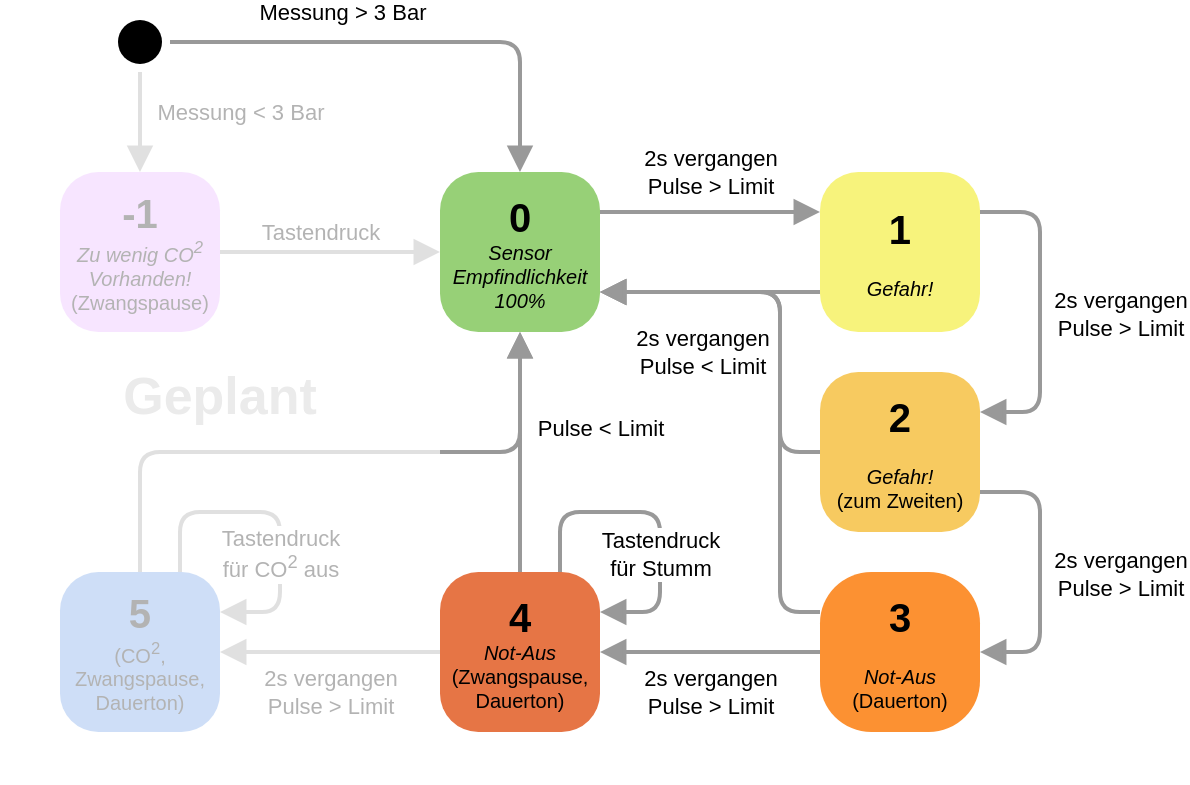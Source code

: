 <mxfile version="17.2.4" type="device"><diagram name="Page-1" id="58cdce13-f638-feb5-8d6f-7d28b1aa9fa0"><mxGraphModel dx="823" dy="512" grid="1" gridSize="10" guides="1" tooltips="1" connect="1" arrows="1" fold="1" page="1" pageScale="1" pageWidth="1100" pageHeight="850" background="none" math="0" shadow="0"><root><mxCell id="0"/><mxCell id="1" parent="0"/><mxCell id="382b91b5511bd0f7-1" value="" style="ellipse;html=1;shape=startState;fillColor=#000000;strokeColor=none;rounded=1;shadow=0;comic=0;labelBackgroundColor=none;fontFamily=Verdana;fontSize=12;fontColor=#000000;align=center;direction=south;" parent="1" vertex="1"><mxGeometry x="115" y="40" width="30" height="30" as="geometry"/></mxCell><mxCell id="382b91b5511bd0f7-6" value="&lt;div&gt;&lt;b&gt;&lt;font style=&quot;font-size: 20px;&quot;&gt;0&lt;/font&gt;&lt;/b&gt;&lt;/div&gt;&lt;div style=&quot;font-size: 10px;&quot;&gt;&lt;i&gt;Sensor Empfindlichkeit 100%&lt;/i&gt;&lt;br&gt;&lt;/div&gt;" style="rounded=1;whiteSpace=wrap;html=1;arcSize=24;fillColor=#97D077;strokeColor=none;shadow=0;comic=0;labelBackgroundColor=none;fontFamily=Helvetica;fontSize=12;fontColor=#000000;align=center;glass=0;" parent="1" vertex="1"><mxGeometry x="280" y="120" width="80" height="80" as="geometry"/></mxCell><mxCell id="2a3bc250acf0617d-9" style="edgeStyle=orthogonalEdgeStyle;html=1;labelBackgroundColor=none;endArrow=block;endSize=8;strokeColor=#999999;fontFamily=Verdana;fontSize=12;align=left;strokeWidth=2;endFill=1;" parent="1" source="382b91b5511bd0f7-1" target="382b91b5511bd0f7-6" edge="1"><mxGeometry relative="1" as="geometry"/></mxCell><mxCell id="F6XGW5SjtFo5AZFPFtz3-41" value="Messung &amp;gt; 3 Bar" style="edgeLabel;html=1;align=center;verticalAlign=middle;resizable=0;points=[];" parent="2a3bc250acf0617d-9" vertex="1" connectable="0"><mxGeometry x="-0.086" y="-2" relative="1" as="geometry"><mxPoint x="-24" y="-17" as="offset"/></mxGeometry></mxCell><mxCell id="F6XGW5SjtFo5AZFPFtz3-2" value="&lt;div&gt;&lt;b&gt;&lt;font style=&quot;font-size: 20px;&quot;&gt;1&lt;/font&gt;&lt;/b&gt;&lt;/div&gt;&lt;div style=&quot;font-size: 10px;&quot;&gt;&lt;br&gt;&lt;/div&gt;&lt;div style=&quot;font-size: 10px;&quot;&gt;&lt;i&gt;Gefahr!&lt;/i&gt;&lt;br&gt;&lt;/div&gt;" style="rounded=1;whiteSpace=wrap;html=1;arcSize=24;fillColor=#F7F37C;strokeColor=none;shadow=0;comic=0;labelBackgroundColor=none;fontFamily=Helvetica;fontSize=12;fontColor=#000000;align=center;glass=0;" parent="1" vertex="1"><mxGeometry x="470" y="120" width="80" height="80" as="geometry"/></mxCell><mxCell id="F6XGW5SjtFo5AZFPFtz3-3" value="&lt;div&gt;&lt;b&gt;&lt;font style=&quot;font-size: 20px;&quot;&gt;3&lt;/font&gt;&lt;/b&gt;&lt;/div&gt;&lt;div style=&quot;font-size: 10px;&quot;&gt;&lt;br&gt;&lt;/div&gt;&lt;div style=&quot;font-size: 10px;&quot;&gt;&lt;i&gt;Not-Aus&lt;/i&gt;&lt;br&gt;(Dauerton)&lt;br&gt;&lt;/div&gt;" style="rounded=1;whiteSpace=wrap;html=1;arcSize=32;fillColor=#FC9132;strokeColor=none;shadow=0;comic=0;labelBackgroundColor=none;fontFamily=Helvetica;fontSize=12;fontColor=#000000;align=center;glass=0;" parent="1" vertex="1"><mxGeometry x="470" y="320" width="80" height="80" as="geometry"/></mxCell><mxCell id="F6XGW5SjtFo5AZFPFtz3-6" value="&lt;div&gt;&lt;b&gt;&lt;font style=&quot;font-size: 20px;&quot;&gt;4&lt;/font&gt;&lt;/b&gt;&lt;/div&gt;&lt;div style=&quot;font-size: 10px;&quot;&gt;&lt;i&gt;Not-Aus&lt;/i&gt;&lt;br&gt;(Zwangspause, Dauerton)&lt;br&gt;&lt;/div&gt;" style="rounded=1;whiteSpace=wrap;html=1;arcSize=24;fillColor=#E67545;strokeColor=none;shadow=0;comic=0;labelBackgroundColor=none;fontFamily=Helvetica;fontSize=12;fontColor=#000000;align=center;glass=0;" parent="1" vertex="1"><mxGeometry x="280" y="320" width="80" height="80" as="geometry"/></mxCell><mxCell id="F6XGW5SjtFo5AZFPFtz3-7" style="edgeStyle=orthogonalEdgeStyle;html=1;labelBackgroundColor=none;endArrow=block;endSize=8;strokeColor=#999999;fontFamily=Verdana;fontSize=12;align=left;strokeWidth=2;endFill=1;entryX=0;entryY=0.25;entryDx=0;entryDy=0;exitX=1;exitY=0.25;exitDx=0;exitDy=0;" parent="1" source="382b91b5511bd0f7-6" target="F6XGW5SjtFo5AZFPFtz3-2" edge="1"><mxGeometry relative="1" as="geometry"><mxPoint x="170" y="170" as="sourcePoint"/><mxPoint x="250" y="170" as="targetPoint"/></mxGeometry></mxCell><mxCell id="F6XGW5SjtFo5AZFPFtz3-8" value="2s vergangen&lt;br&gt;Pulse &amp;gt; Limit" style="edgeLabel;html=1;align=center;verticalAlign=middle;resizable=0;points=[];" parent="F6XGW5SjtFo5AZFPFtz3-7" vertex="1" connectable="0"><mxGeometry x="0.022" relative="1" as="geometry"><mxPoint x="-1" y="-20" as="offset"/></mxGeometry></mxCell><mxCell id="F6XGW5SjtFo5AZFPFtz3-9" style="edgeStyle=orthogonalEdgeStyle;html=1;labelBackgroundColor=none;endArrow=block;endSize=8;strokeColor=#999999;fontFamily=Verdana;fontSize=12;align=left;strokeWidth=2;endFill=1;entryX=1;entryY=0.75;entryDx=0;entryDy=0;exitX=0;exitY=0.75;exitDx=0;exitDy=0;" parent="1" source="F6XGW5SjtFo5AZFPFtz3-2" target="382b91b5511bd0f7-6" edge="1"><mxGeometry relative="1" as="geometry"><mxPoint x="370" y="150" as="sourcePoint"/><mxPoint x="470" y="150" as="targetPoint"/></mxGeometry></mxCell><mxCell id="F6XGW5SjtFo5AZFPFtz3-10" value="2s vergangen&lt;br&gt;Pulse &amp;lt; Limit" style="edgeLabel;html=1;align=center;verticalAlign=middle;resizable=0;points=[];" parent="F6XGW5SjtFo5AZFPFtz3-9" vertex="1" connectable="0"><mxGeometry x="0.022" relative="1" as="geometry"><mxPoint x="-3" y="30" as="offset"/></mxGeometry></mxCell><mxCell id="F6XGW5SjtFo5AZFPFtz3-14" value="&lt;div&gt;&lt;b&gt;&lt;font style=&quot;font-size: 20px;&quot;&gt;2&lt;/font&gt;&lt;/b&gt;&lt;/div&gt;&lt;div style=&quot;font-size: 10px;&quot;&gt;&lt;br&gt;&lt;/div&gt;&lt;div style=&quot;font-size: 10px;&quot;&gt;&lt;i&gt;Gefahr!&lt;/i&gt;&lt;br&gt; (zum Zweiten)&lt;br&gt;&lt;/div&gt;" style="rounded=1;whiteSpace=wrap;html=1;arcSize=24;fillColor=#F7CA60;strokeColor=none;shadow=0;comic=0;labelBackgroundColor=none;fontFamily=Helvetica;fontSize=12;fontColor=#000000;align=center;glass=0;" parent="1" vertex="1"><mxGeometry x="470" y="220" width="80" height="80" as="geometry"/></mxCell><mxCell id="F6XGW5SjtFo5AZFPFtz3-15" style="edgeStyle=orthogonalEdgeStyle;html=1;labelBackgroundColor=none;endArrow=block;endSize=8;strokeColor=#999999;fontFamily=Verdana;fontSize=12;align=left;strokeWidth=2;endFill=1;exitX=1;exitY=0.25;exitDx=0;exitDy=0;entryX=1;entryY=0.25;entryDx=0;entryDy=0;" parent="1" source="F6XGW5SjtFo5AZFPFtz3-2" target="F6XGW5SjtFo5AZFPFtz3-14" edge="1"><mxGeometry relative="1" as="geometry"><mxPoint x="595" y="145" as="sourcePoint"/><mxPoint x="715" y="145" as="targetPoint"/><Array as="points"><mxPoint x="580" y="140"/><mxPoint x="580" y="240"/></Array></mxGeometry></mxCell><mxCell id="F6XGW5SjtFo5AZFPFtz3-16" value="&lt;div&gt;2s vergangen&lt;br&gt;&lt;/div&gt;&lt;div&gt;Pulse &amp;gt; Limit&lt;/div&gt;" style="edgeLabel;html=1;align=center;verticalAlign=middle;resizable=0;points=[];" parent="F6XGW5SjtFo5AZFPFtz3-15" vertex="1" connectable="0"><mxGeometry x="0.022" relative="1" as="geometry"><mxPoint x="40" y="-1" as="offset"/></mxGeometry></mxCell><mxCell id="F6XGW5SjtFo5AZFPFtz3-17" style="edgeStyle=orthogonalEdgeStyle;html=1;labelBackgroundColor=none;endArrow=block;endSize=8;strokeColor=#999999;fontFamily=Verdana;fontSize=12;align=left;strokeWidth=2;endFill=1;exitX=0;exitY=0.5;exitDx=0;exitDy=0;entryX=1;entryY=0.75;entryDx=0;entryDy=0;" parent="1" source="F6XGW5SjtFo5AZFPFtz3-14" target="382b91b5511bd0f7-6" edge="1"><mxGeometry relative="1" as="geometry"><mxPoint x="540" y="300" as="sourcePoint"/><mxPoint x="300" y="260" as="targetPoint"/><Array as="points"><mxPoint x="450" y="260"/><mxPoint x="450" y="180"/></Array></mxGeometry></mxCell><mxCell id="F6XGW5SjtFo5AZFPFtz3-19" style="edgeStyle=orthogonalEdgeStyle;html=1;labelBackgroundColor=none;endArrow=block;endSize=8;strokeColor=#999999;fontFamily=Verdana;fontSize=12;align=left;strokeWidth=2;endFill=1;exitX=1;exitY=0.75;exitDx=0;exitDy=0;entryX=1;entryY=0.5;entryDx=0;entryDy=0;" parent="1" source="F6XGW5SjtFo5AZFPFtz3-14" target="F6XGW5SjtFo5AZFPFtz3-3" edge="1"><mxGeometry relative="1" as="geometry"><mxPoint x="565" y="270" as="sourcePoint"/><mxPoint x="565" y="350" as="targetPoint"/><Array as="points"><mxPoint x="580" y="280"/><mxPoint x="580" y="360"/></Array></mxGeometry></mxCell><mxCell id="F6XGW5SjtFo5AZFPFtz3-20" value="2s vergangen&lt;br&gt;Pulse &amp;gt; Limit" style="edgeLabel;html=1;align=center;verticalAlign=middle;resizable=0;points=[];" parent="F6XGW5SjtFo5AZFPFtz3-19" vertex="1" connectable="0"><mxGeometry x="0.022" relative="1" as="geometry"><mxPoint x="40" y="-1" as="offset"/></mxGeometry></mxCell><mxCell id="F6XGW5SjtFo5AZFPFtz3-21" style="edgeStyle=orthogonalEdgeStyle;html=1;labelBackgroundColor=none;endArrow=block;endSize=8;strokeColor=#999999;fontFamily=Verdana;fontSize=12;align=left;strokeWidth=2;endFill=1;exitX=0;exitY=0.25;exitDx=0;exitDy=0;entryX=1;entryY=0.75;entryDx=0;entryDy=0;" parent="1" source="F6XGW5SjtFo5AZFPFtz3-3" target="382b91b5511bd0f7-6" edge="1"><mxGeometry relative="1" as="geometry"><mxPoint x="490" y="270" as="sourcePoint"/><mxPoint x="348" y="210" as="targetPoint"/><Array as="points"><mxPoint x="450" y="340"/><mxPoint x="450" y="180"/></Array></mxGeometry></mxCell><mxCell id="F6XGW5SjtFo5AZFPFtz3-23" style="edgeStyle=orthogonalEdgeStyle;html=1;labelBackgroundColor=none;endArrow=block;endSize=8;strokeColor=#999999;fontFamily=Verdana;fontSize=12;align=left;strokeWidth=2;endFill=1;entryX=1;entryY=0.5;entryDx=0;entryDy=0;exitX=0;exitY=0.5;exitDx=0;exitDy=0;" parent="1" source="F6XGW5SjtFo5AZFPFtz3-3" target="F6XGW5SjtFo5AZFPFtz3-6" edge="1"><mxGeometry relative="1" as="geometry"><mxPoint x="430" y="310" as="sourcePoint"/><mxPoint x="370" y="500" as="targetPoint"/><Array as="points"><mxPoint x="420" y="360"/><mxPoint x="420" y="360"/></Array></mxGeometry></mxCell><mxCell id="F6XGW5SjtFo5AZFPFtz3-24" value="2s vergangen&lt;br&gt;Pulse &amp;gt; Limit" style="edgeLabel;html=1;align=center;verticalAlign=middle;resizable=0;points=[];" parent="F6XGW5SjtFo5AZFPFtz3-23" vertex="1" connectable="0"><mxGeometry x="0.022" relative="1" as="geometry"><mxPoint x="1" y="20" as="offset"/></mxGeometry></mxCell><mxCell id="F6XGW5SjtFo5AZFPFtz3-25" style="edgeStyle=orthogonalEdgeStyle;html=1;labelBackgroundColor=none;endArrow=block;endSize=8;strokeColor=#999999;fontFamily=Verdana;fontSize=12;align=left;strokeWidth=2;endFill=1;exitX=0.5;exitY=0;exitDx=0;exitDy=0;entryX=0.5;entryY=1;entryDx=0;entryDy=0;" parent="1" source="F6XGW5SjtFo5AZFPFtz3-6" target="382b91b5511bd0f7-6" edge="1"><mxGeometry relative="1" as="geometry"><mxPoint x="490" y="350" as="sourcePoint"/><mxPoint x="230" y="250" as="targetPoint"/><Array as="points"><mxPoint x="320" y="320"/><mxPoint x="320" y="200"/></Array></mxGeometry></mxCell><mxCell id="F6XGW5SjtFo5AZFPFtz3-26" value="Pulse &amp;lt; Limit" style="edgeLabel;html=1;align=center;verticalAlign=middle;resizable=0;points=[];" parent="F6XGW5SjtFo5AZFPFtz3-25" vertex="1" connectable="0"><mxGeometry x="0.145" y="-2" relative="1" as="geometry"><mxPoint x="38" y="-4" as="offset"/></mxGeometry></mxCell><mxCell id="F6XGW5SjtFo5AZFPFtz3-28" style="edgeStyle=orthogonalEdgeStyle;html=1;labelBackgroundColor=none;endArrow=block;endSize=8;strokeColor=#999999;fontFamily=Verdana;fontSize=12;align=left;strokeWidth=2;endFill=1;exitX=0.75;exitY=0;exitDx=0;exitDy=0;entryX=1;entryY=0.25;entryDx=0;entryDy=0;" parent="1" source="F6XGW5SjtFo5AZFPFtz3-6" target="F6XGW5SjtFo5AZFPFtz3-6" edge="1"><mxGeometry relative="1" as="geometry"><mxPoint x="144.63" y="390" as="sourcePoint"/><mxPoint x="240" y="350" as="targetPoint"/><Array as="points"><mxPoint x="340" y="290"/><mxPoint x="390" y="290"/><mxPoint x="390" y="340"/></Array></mxGeometry></mxCell><mxCell id="F6XGW5SjtFo5AZFPFtz3-29" value="Tastendruck &lt;br&gt;für Stumm" style="edgeLabel;html=1;align=center;verticalAlign=middle;resizable=0;points=[];" parent="F6XGW5SjtFo5AZFPFtz3-28" vertex="1" connectable="0"><mxGeometry x="0.145" y="-2" relative="1" as="geometry"><mxPoint x="2" y="9" as="offset"/></mxGeometry></mxCell><mxCell id="F6XGW5SjtFo5AZFPFtz3-30" value="&lt;div&gt;&lt;b&gt;&lt;font style=&quot;font-size: 20px&quot;&gt;5&lt;/font&gt;&lt;/b&gt;&lt;/div&gt;&lt;div style=&quot;font-size: 10px&quot;&gt;(CO&lt;sup&gt;2&lt;/sup&gt;,&lt;br&gt;Zwangspause,&lt;br&gt;Dauerton)&lt;br&gt;&lt;/div&gt;" style="rounded=1;whiteSpace=wrap;html=1;arcSize=24;fillColor=#5A92E6;strokeColor=none;shadow=0;comic=0;labelBackgroundColor=none;fontFamily=Helvetica;fontSize=12;fontColor=#000000;align=center;glass=0;" parent="1" vertex="1"><mxGeometry x="90" y="320" width="80" height="80" as="geometry"/></mxCell><mxCell id="F6XGW5SjtFo5AZFPFtz3-31" style="edgeStyle=orthogonalEdgeStyle;html=1;labelBackgroundColor=none;endArrow=block;endSize=8;strokeColor=#999999;fontFamily=Verdana;fontSize=12;align=left;strokeWidth=2;endFill=1;entryX=1;entryY=0.5;entryDx=0;entryDy=0;exitX=0;exitY=0.5;exitDx=0;exitDy=0;" parent="1" source="F6XGW5SjtFo5AZFPFtz3-6" target="F6XGW5SjtFo5AZFPFtz3-30" edge="1"><mxGeometry relative="1" as="geometry"><mxPoint x="265" y="370" as="sourcePoint"/><mxPoint x="145" y="370" as="targetPoint"/><Array as="points"><mxPoint x="230" y="360"/><mxPoint x="230" y="360"/></Array></mxGeometry></mxCell><mxCell id="F6XGW5SjtFo5AZFPFtz3-32" value="2s vergangen&lt;br&gt;Pulse &amp;gt; Limit" style="edgeLabel;html=1;align=center;verticalAlign=middle;resizable=0;points=[];" parent="F6XGW5SjtFo5AZFPFtz3-31" vertex="1" connectable="0"><mxGeometry x="0.022" relative="1" as="geometry"><mxPoint x="1" y="20" as="offset"/></mxGeometry></mxCell><mxCell id="F6XGW5SjtFo5AZFPFtz3-33" style="edgeStyle=orthogonalEdgeStyle;html=1;labelBackgroundColor=none;endArrow=block;endSize=8;strokeColor=#999999;fontFamily=Verdana;fontSize=12;align=left;strokeWidth=2;endFill=1;exitX=0.5;exitY=0;exitDx=0;exitDy=0;entryX=0.5;entryY=1;entryDx=0;entryDy=0;" parent="1" source="F6XGW5SjtFo5AZFPFtz3-30" target="382b91b5511bd0f7-6" edge="1"><mxGeometry relative="1" as="geometry"><mxPoint x="330" y="330" as="sourcePoint"/><mxPoint x="330" y="210" as="targetPoint"/><Array as="points"><mxPoint x="130" y="260"/><mxPoint x="320" y="260"/></Array></mxGeometry></mxCell><mxCell id="F6XGW5SjtFo5AZFPFtz3-36" value="&lt;div&gt;&lt;b&gt;&lt;font style=&quot;font-size: 20px;&quot;&gt;-1&lt;/font&gt;&lt;/b&gt;&lt;/div&gt;&lt;div style=&quot;font-size: 10px;&quot;&gt;&lt;i&gt;Zu wenig CO&lt;sup&gt;2&lt;/sup&gt; Vorhanden!&lt;/i&gt;&lt;br&gt;(Zwangspause)&lt;br&gt;&lt;/div&gt;" style="rounded=1;whiteSpace=wrap;html=1;arcSize=24;fillColor=#E5A8FF;strokeColor=none;shadow=0;comic=0;labelBackgroundColor=none;fontFamily=Helvetica;fontSize=12;fontColor=#000000;align=center;glass=0;" parent="1" vertex="1"><mxGeometry x="90" y="120" width="80" height="80" as="geometry"/></mxCell><mxCell id="F6XGW5SjtFo5AZFPFtz3-37" style="edgeStyle=orthogonalEdgeStyle;html=1;labelBackgroundColor=none;endArrow=block;endSize=8;strokeColor=#999999;fontFamily=Verdana;fontSize=12;align=left;strokeWidth=2;endFill=1;entryX=0.5;entryY=0;entryDx=0;entryDy=0;exitX=1;exitY=0.5;exitDx=0;exitDy=0;" parent="1" source="382b91b5511bd0f7-1" target="F6XGW5SjtFo5AZFPFtz3-36" edge="1"><mxGeometry relative="1" as="geometry"><mxPoint x="190" y="80" as="sourcePoint"/><mxPoint x="260" y="100" as="targetPoint"/><Array as="points"><mxPoint x="130" y="80"/><mxPoint x="130" y="80"/></Array></mxGeometry></mxCell><mxCell id="F6XGW5SjtFo5AZFPFtz3-38" value="Messung &amp;lt; 3 Bar" style="edgeLabel;html=1;align=center;verticalAlign=middle;resizable=0;points=[];" parent="F6XGW5SjtFo5AZFPFtz3-37" vertex="1" connectable="0"><mxGeometry x="0.022" relative="1" as="geometry"><mxPoint x="50" y="-6" as="offset"/></mxGeometry></mxCell><mxCell id="F6XGW5SjtFo5AZFPFtz3-39" style="edgeStyle=orthogonalEdgeStyle;html=1;labelBackgroundColor=none;endArrow=block;endSize=8;strokeColor=#999999;fontFamily=Verdana;fontSize=12;align=left;strokeWidth=2;endFill=1;exitX=1;exitY=0.5;exitDx=0;exitDy=0;entryX=0;entryY=0.5;entryDx=0;entryDy=0;" parent="1" source="F6XGW5SjtFo5AZFPFtz3-36" target="382b91b5511bd0f7-6" edge="1"><mxGeometry relative="1" as="geometry"><mxPoint x="290" y="150" as="sourcePoint"/><mxPoint x="260" y="180" as="targetPoint"/></mxGeometry></mxCell><mxCell id="F6XGW5SjtFo5AZFPFtz3-40" value="Tastendruck" style="edgeLabel;html=1;align=center;verticalAlign=middle;resizable=0;points=[];" parent="F6XGW5SjtFo5AZFPFtz3-39" vertex="1" connectable="0"><mxGeometry x="0.022" relative="1" as="geometry"><mxPoint x="-6" y="-10" as="offset"/></mxGeometry></mxCell><mxCell id="F6XGW5SjtFo5AZFPFtz3-42" style="edgeStyle=orthogonalEdgeStyle;html=1;labelBackgroundColor=none;endArrow=block;endSize=8;strokeColor=#999999;fontFamily=Verdana;fontSize=12;align=left;strokeWidth=2;endFill=1;exitX=0.75;exitY=0;exitDx=0;exitDy=0;entryX=1;entryY=0.25;entryDx=0;entryDy=0;" parent="1" source="F6XGW5SjtFo5AZFPFtz3-30" target="F6XGW5SjtFo5AZFPFtz3-30" edge="1"><mxGeometry relative="1" as="geometry"><mxPoint x="150" y="320" as="sourcePoint"/><mxPoint x="240" y="340" as="targetPoint"/><Array as="points"><mxPoint x="150" y="290"/><mxPoint x="200" y="290"/><mxPoint x="200" y="340"/></Array></mxGeometry></mxCell><mxCell id="F6XGW5SjtFo5AZFPFtz3-43" value="Tastendruck &lt;br&gt;für CO&lt;sup&gt;2&lt;/sup&gt; aus" style="edgeLabel;html=1;align=center;verticalAlign=middle;resizable=0;points=[];" parent="F6XGW5SjtFo5AZFPFtz3-42" vertex="1" connectable="0"><mxGeometry x="0.145" y="-2" relative="1" as="geometry"><mxPoint x="2" y="9" as="offset"/></mxGeometry></mxCell><mxCell id="mH329b66AaNu5NI0mU8R-1" value="&lt;font style=&quot;font-size: 26px&quot; color=&quot;#ebebeb&quot;&gt;&lt;b&gt;Geplant&lt;/b&gt;&lt;br&gt;&lt;br&gt;&lt;/font&gt;" style="rounded=0;whiteSpace=wrap;html=1;dashed=1;fillColor=default;strokeWidth=4;dashPattern=1 1;strokeColor=none;opacity=70;" vertex="1" parent="1"><mxGeometry x="60" y="70" width="220" height="355" as="geometry"/></mxCell></root></mxGraphModel></diagram></mxfile>